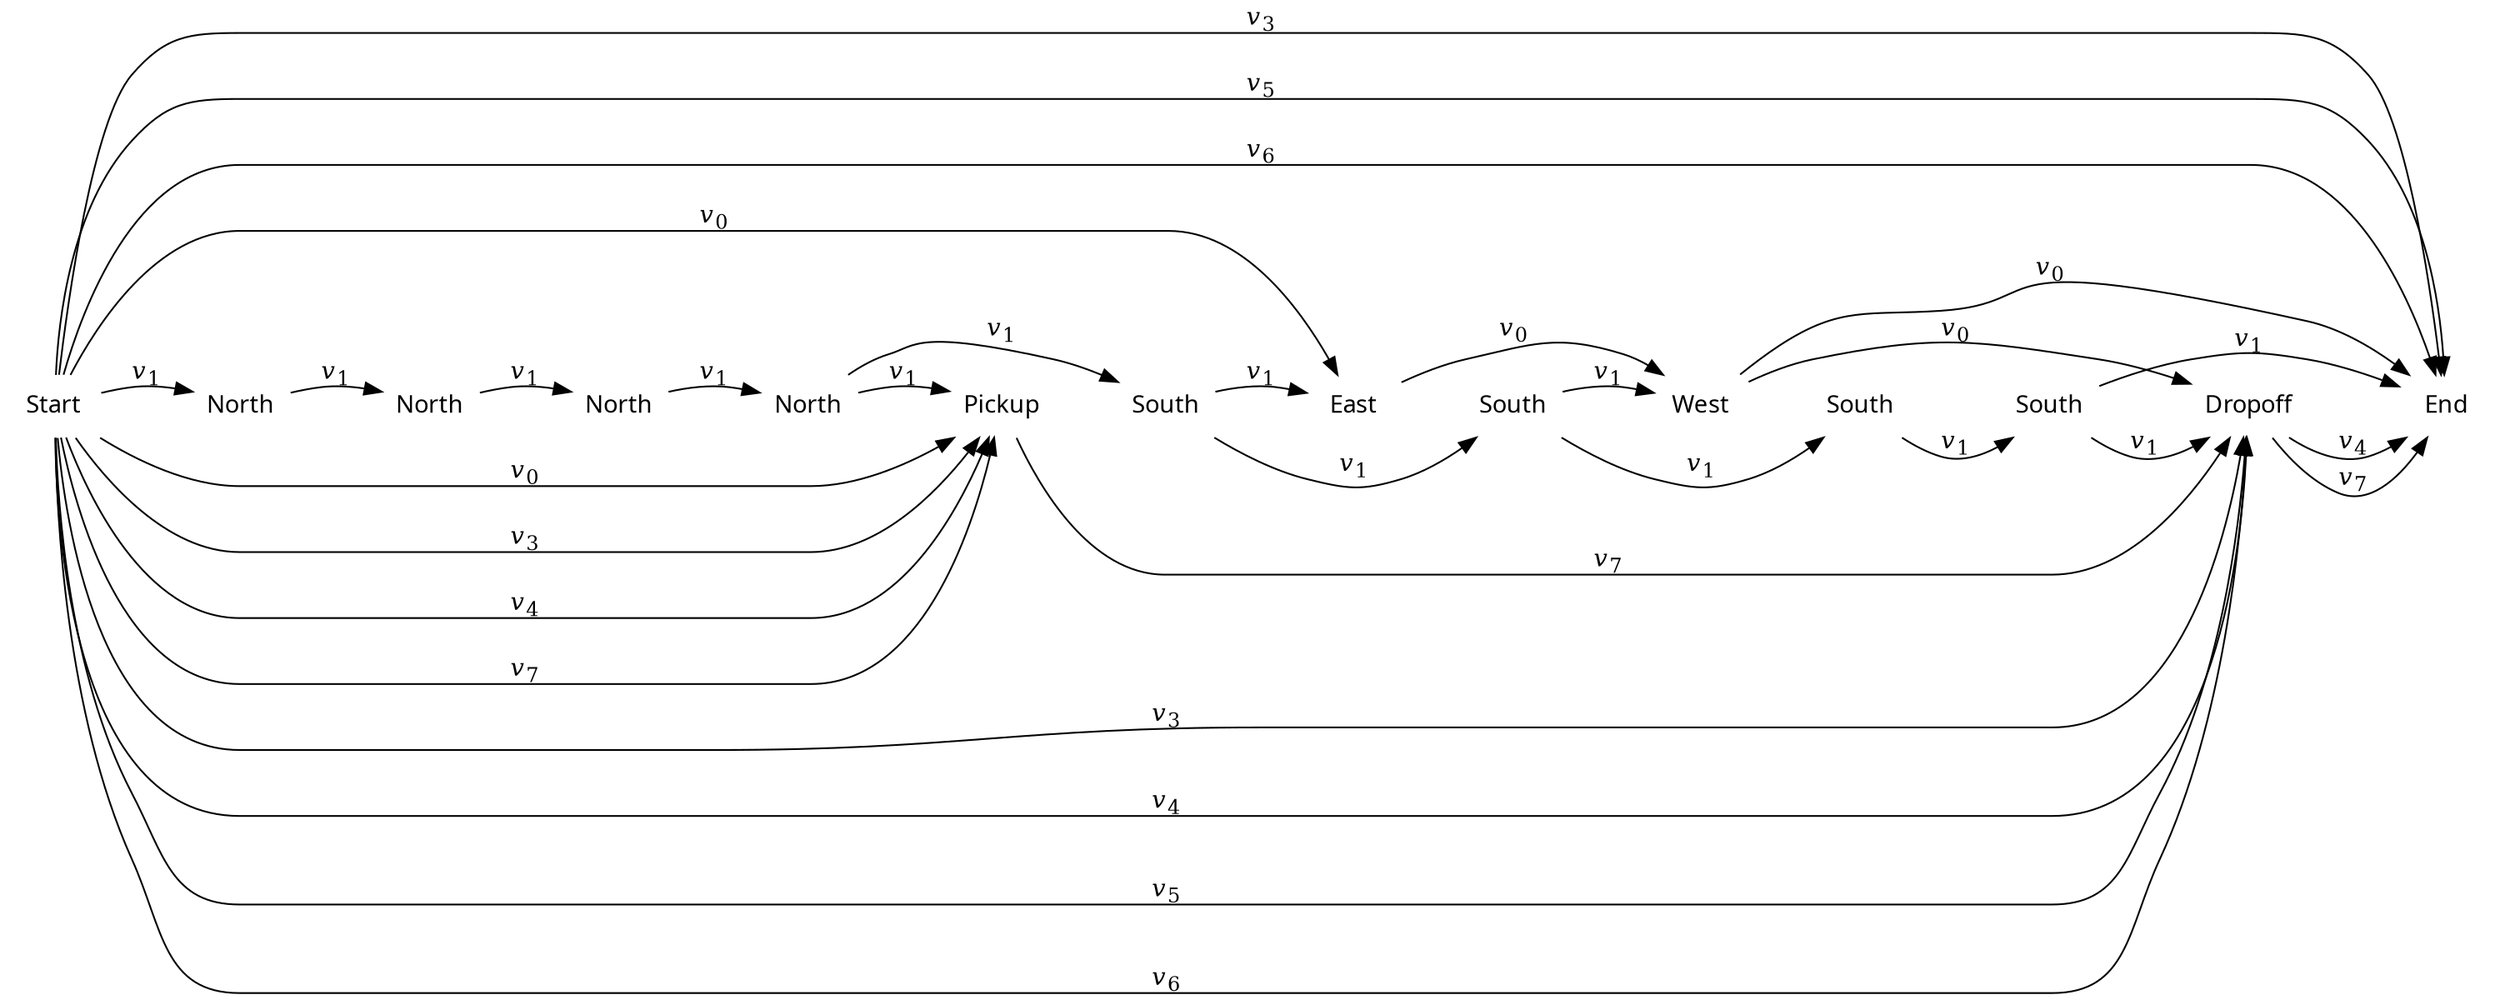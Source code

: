 digraph cat {
rankdir=LR
node [shape=plaintext]
edge [arrowhead=normal]

0 [label="Start",fontname="sans"]
1 [label="North",fontname="sans"]
2 [label="North",fontname="sans"]
3 [label="North",fontname="sans"]
4 [label="North",fontname="sans"]
5 [label="Pickup",fontname="sans"]
6 [label="South",fontname="sans"]
7 [label="East",fontname="sans"]
8 [label="South",fontname="sans"]
9 [label="West",fontname="sans"]
10 [label="South",fontname="sans"]
11 [label="South",fontname="sans"]
12 [label="Dropoff",fontname="sans"]
13 [label="End",fontname="sans"]

0 -> 5 [label=<<i>v</i><sub>0</sub>>]
0 -> 7 [label=<<i>v</i><sub>0</sub>>]
0 -> 1 [label=<<i>v</i><sub>1</sub>>]
0 -> 5 [label=<<i>v</i><sub>3</sub>>]
0 -> 12 [label=<<i>v</i><sub>3</sub>>]
0 -> 13 [label=<<i>v</i><sub>3</sub>>]
0 -> 5 [label=<<i>v</i><sub>4</sub>>]
0 -> 12 [label=<<i>v</i><sub>4</sub>>]
0 -> 12 [label=<<i>v</i><sub>5</sub>>]
0 -> 13 [label=<<i>v</i><sub>5</sub>>]
0 -> 12 [label=<<i>v</i><sub>6</sub>>]
0 -> 13 [label=<<i>v</i><sub>6</sub>>]
0 -> 5 [label=<<i>v</i><sub>7</sub>>]
1 -> 2 [label=<<i>v</i><sub>1</sub>>]
2 -> 3 [label=<<i>v</i><sub>1</sub>>]
3 -> 4 [label=<<i>v</i><sub>1</sub>>]
4 -> 5 [label=<<i>v</i><sub>1</sub>>]
4 -> 6 [label=<<i>v</i><sub>1</sub>>]
5 -> 12 [label=<<i>v</i><sub>7</sub>>]
6 -> 7 [label=<<i>v</i><sub>1</sub>>]
6 -> 8 [label=<<i>v</i><sub>1</sub>>]
7 -> 9 [label=<<i>v</i><sub>0</sub>>]
8 -> 9 [label=<<i>v</i><sub>1</sub>>]
8 -> 10 [label=<<i>v</i><sub>1</sub>>]
9 -> 12 [label=<<i>v</i><sub>0</sub>>]
9 -> 13 [label=<<i>v</i><sub>0</sub>>]
10 -> 11 [label=<<i>v</i><sub>1</sub>>]
11 -> 12 [label=<<i>v</i><sub>1</sub>>]
11 -> 13 [label=<<i>v</i><sub>1</sub>>]
12 -> 13 [label=<<i>v</i><sub>4</sub>>]
12 -> 13 [label=<<i>v</i><sub>7</sub>>]

# To line up the actions
0 -> 1 [weight=100,style=invis]
1 -> 2 [weight=100,style=invis]
2 -> 3 [weight=100,style=invis]
3 -> 4 [weight=100,style=invis]
4 -> 5 [weight=100,style=invis]
5 -> 6 [weight=100,style=invis]
6 -> 7 [weight=100,style=invis]
7 -> 8 [weight=100,style=invis]
8 -> 9 [weight=100,style=invis]
9 -> 10 [weight=100,style=invis]
10 -> 11 [weight=100,style=invis]
11 -> 12 [weight=100,style=invis]
12 -> 13 [weight=100,style=invis]
}
